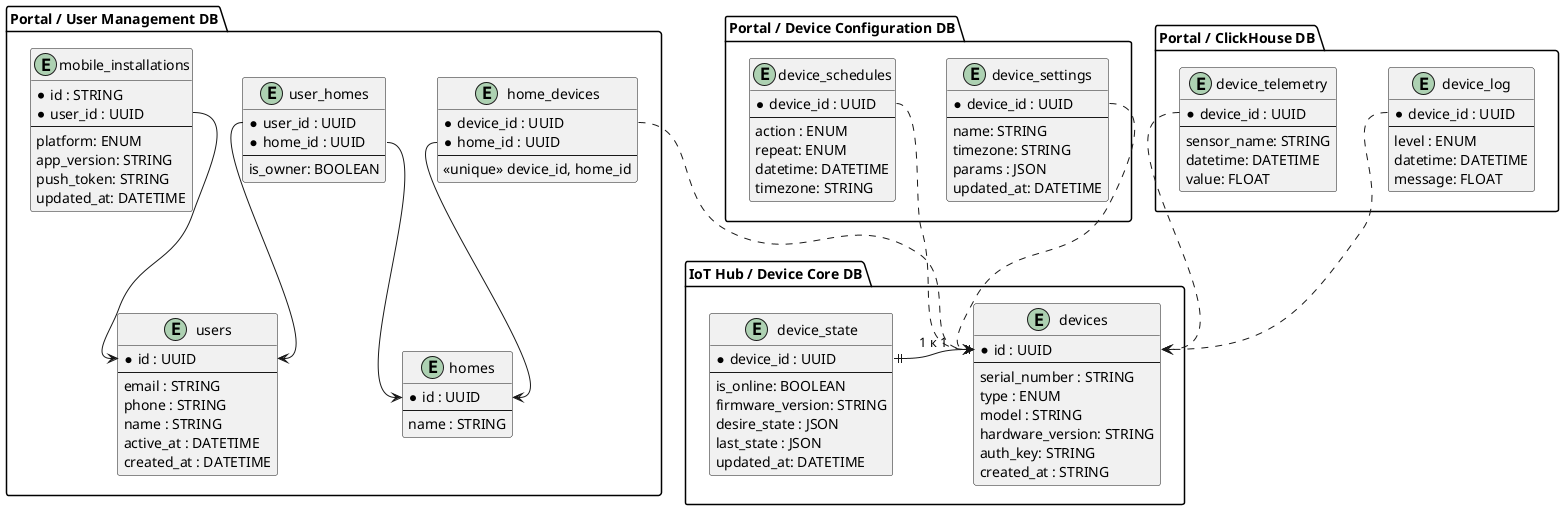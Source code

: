 @startuml


package "IoT Hub / Device Core DB" {

    entity devices {
        * id : UUID
        --
        serial_number : STRING
        type : ENUM
        model : STRING
        hardware_version: STRING
        auth_key: STRING
        created_at : STRING
    }


    entity device_state {
        * device_id : UUID
        --
        is_online: BOOLEAN
        firmware_version: STRING
        desire_state : JSON
        last_state : JSON
        updated_at: DATETIME
    }

    device_state::device_id ||-|| devices::id : 1 к 1
}

package "Portal / User Management DB" {
    entity users {
        * id : UUID
        --
        email : STRING
        phone : STRING
        name : STRING
        active_at : DATETIME
        created_at : DATETIME
    }

    entity homes {
        * id : UUID
        --
        name : STRING
    }

    entity user_homes {
        * user_id : UUID
        * home_id : UUID
        --
        is_owner: BOOLEAN
    }

    entity home_devices {
        * device_id : UUID
        * home_id : UUID
        --
        <<unique>> device_id, home_id
    }

    entity mobile_installations {
        * id : STRING
        * user_id : UUID
        --
        platform: ENUM
        app_version: STRING
        push_token: STRING
        updated_at: DATETIME
    }

    home_devices::home_id  --> homes::id
    user_homes::home_id  --> homes::id
    user_homes::user_id  --> users::id
    mobile_installations::user_id --> users::id
}

package "Portal / Device Configuration DB" {
    entity device_schedules {
        * device_id : UUID
        --
        action : ENUM
        repeat: ENUM
        datetime: DATETIME
        timezone: STRING
    }

     entity device_settings {
        * device_id : UUID
        --
        name: STRING
        timezone: STRING
        params : JSON
        updated_at: DATETIME
     }
}

package "Portal / ClickHouse DB" {
    entity device_telemetry {
        * device_id : UUID
        --
        sensor_name: STRING
        datetime: DATETIME
        value: FLOAT
    }

    entity device_log {
        * device_id : UUID
        --
        level : ENUM
        datetime: DATETIME
        message: FLOAT
    }
}


home_devices::device_id  .-> devices::id
device_telemetry::device_id  .-> devices::id
device_log::device_id  .-> devices::id
device_schedules::device_id  .-> devices::id
device_settings::device_id  .-> devices::id

@enduml
